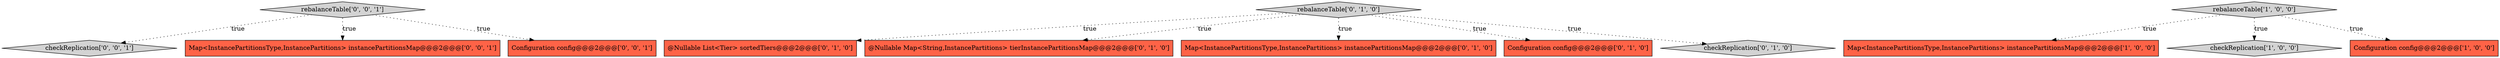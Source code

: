 digraph {
10 [style = filled, label = "rebalanceTable['0', '0', '1']", fillcolor = lightgray, shape = diamond image = "AAA0AAABBB3BBB"];
4 [style = filled, label = "@Nullable List<Tier> sortedTiers@@@2@@@['0', '1', '0']", fillcolor = tomato, shape = box image = "AAA0AAABBB2BBB"];
11 [style = filled, label = "checkReplication['0', '0', '1']", fillcolor = lightgray, shape = diamond image = "AAA0AAABBB3BBB"];
7 [style = filled, label = "@Nullable Map<String,InstancePartitions> tierInstancePartitionsMap@@@2@@@['0', '1', '0']", fillcolor = tomato, shape = box image = "AAA0AAABBB2BBB"];
3 [style = filled, label = "Map<InstancePartitionsType,InstancePartitions> instancePartitionsMap@@@2@@@['1', '0', '0']", fillcolor = tomato, shape = box image = "AAA0AAABBB1BBB"];
9 [style = filled, label = "Map<InstancePartitionsType,InstancePartitions> instancePartitionsMap@@@2@@@['0', '1', '0']", fillcolor = tomato, shape = box image = "AAA0AAABBB2BBB"];
13 [style = filled, label = "Map<InstancePartitionsType,InstancePartitions> instancePartitionsMap@@@2@@@['0', '0', '1']", fillcolor = tomato, shape = box image = "AAA0AAABBB3BBB"];
5 [style = filled, label = "rebalanceTable['0', '1', '0']", fillcolor = lightgray, shape = diamond image = "AAA0AAABBB2BBB"];
2 [style = filled, label = "checkReplication['1', '0', '0']", fillcolor = lightgray, shape = diamond image = "AAA0AAABBB1BBB"];
1 [style = filled, label = "rebalanceTable['1', '0', '0']", fillcolor = lightgray, shape = diamond image = "AAA0AAABBB1BBB"];
0 [style = filled, label = "Configuration config@@@2@@@['1', '0', '0']", fillcolor = tomato, shape = box image = "AAA0AAABBB1BBB"];
6 [style = filled, label = "Configuration config@@@2@@@['0', '1', '0']", fillcolor = tomato, shape = box image = "AAA0AAABBB2BBB"];
8 [style = filled, label = "checkReplication['0', '1', '0']", fillcolor = lightgray, shape = diamond image = "AAA0AAABBB2BBB"];
12 [style = filled, label = "Configuration config@@@2@@@['0', '0', '1']", fillcolor = tomato, shape = box image = "AAA0AAABBB3BBB"];
1->2 [style = dotted, label="true"];
5->8 [style = dotted, label="true"];
5->6 [style = dotted, label="true"];
1->3 [style = dotted, label="true"];
5->4 [style = dotted, label="true"];
10->13 [style = dotted, label="true"];
10->11 [style = dotted, label="true"];
5->7 [style = dotted, label="true"];
10->12 [style = dotted, label="true"];
1->0 [style = dotted, label="true"];
5->9 [style = dotted, label="true"];
}
